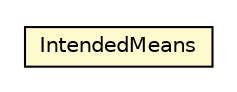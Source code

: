 #!/usr/local/bin/dot
#
# Class diagram 
# Generated by UMLGraph version R5_6 (http://www.umlgraph.org/)
#

digraph G {
	edge [fontname="Helvetica",fontsize=10,labelfontname="Helvetica",labelfontsize=10];
	node [fontname="Helvetica",fontsize=10,shape=plaintext];
	nodesep=0.25;
	ranksep=0.5;
	// jason.asSemantics.IntendedMeans
	c32179 [label=<<table title="jason.asSemantics.IntendedMeans" border="0" cellborder="1" cellspacing="0" cellpadding="2" port="p" bgcolor="lemonChiffon" href="./IntendedMeans.html">
		<tr><td><table border="0" cellspacing="0" cellpadding="1">
<tr><td align="center" balign="center"> IntendedMeans </td></tr>
		</table></td></tr>
		</table>>, URL="./IntendedMeans.html", fontname="Helvetica", fontcolor="black", fontsize=10.0];
}

